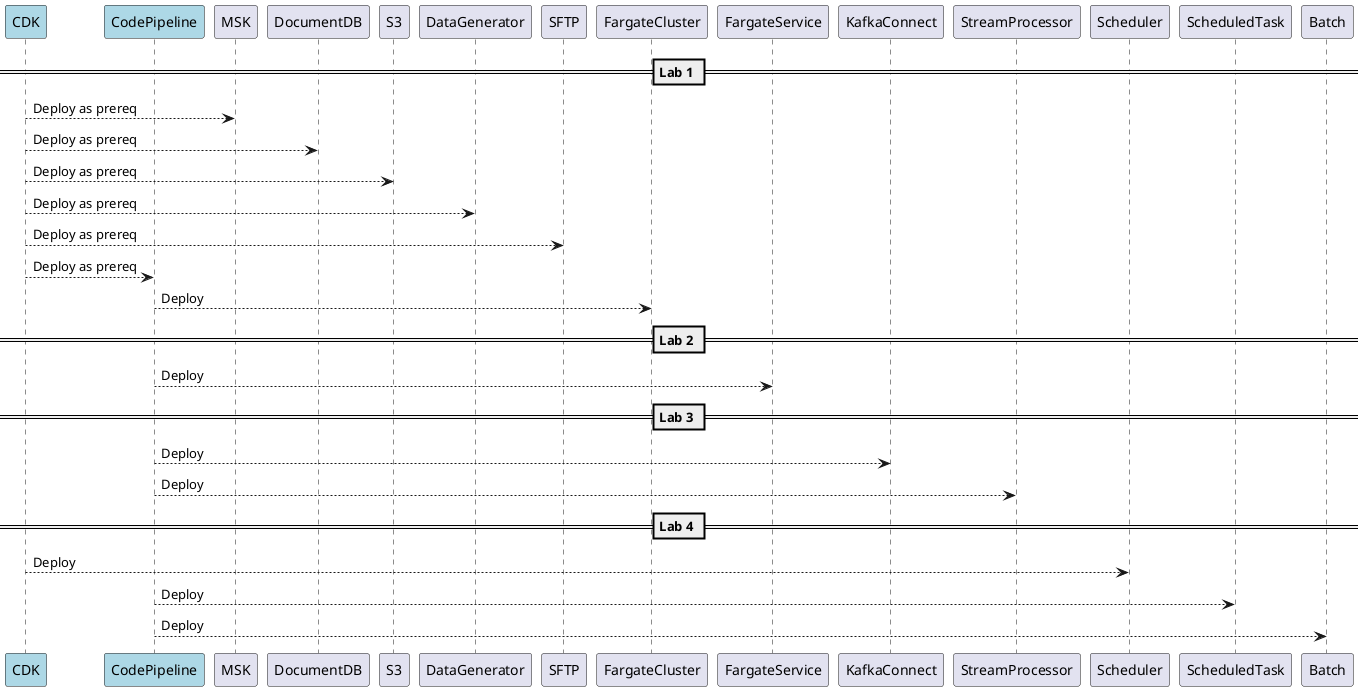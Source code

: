 @startuml

' Copyright Amazon.com, Inc. or its affiliates. All Rights Reserved. SPDX-License-Identifier: MIT-0

participant CDK #lightblue
participant CodePipeline #lightblue

== Lab 1 ==
CDK --> MSK: Deploy as prereq
CDK --> DocumentDB: Deploy as prereq
CDK --> S3: Deploy as prereq
CDK --> DataGenerator: Deploy as prereq
CDK --> SFTP: Deploy as prereq
CDK --> CodePipeline: Deploy as prereq
CodePipeline --> FargateCluster: Deploy
== Lab 2 ==
CodePipeline --> FargateService: Deploy
== Lab 3 ==
CodePipeline --> KafkaConnect: Deploy
CodePipeline --> StreamProcessor: Deploy
== Lab 4 ==
CDK --> Scheduler: Deploy
CodePipeline --> ScheduledTask: Deploy
CodePipeline --> Batch: Deploy

@enduml
